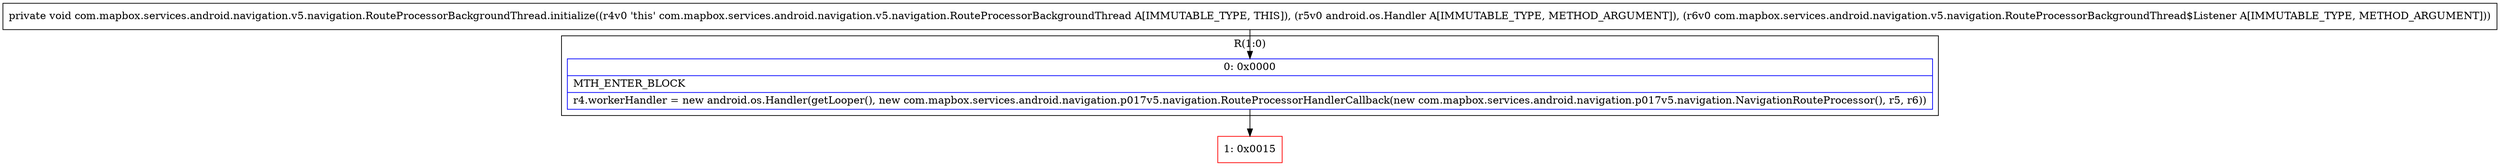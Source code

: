 digraph "CFG forcom.mapbox.services.android.navigation.v5.navigation.RouteProcessorBackgroundThread.initialize(Landroid\/os\/Handler;Lcom\/mapbox\/services\/android\/navigation\/v5\/navigation\/RouteProcessorBackgroundThread$Listener;)V" {
subgraph cluster_Region_1147467664 {
label = "R(1:0)";
node [shape=record,color=blue];
Node_0 [shape=record,label="{0\:\ 0x0000|MTH_ENTER_BLOCK\l|r4.workerHandler = new android.os.Handler(getLooper(), new com.mapbox.services.android.navigation.p017v5.navigation.RouteProcessorHandlerCallback(new com.mapbox.services.android.navigation.p017v5.navigation.NavigationRouteProcessor(), r5, r6))\l}"];
}
Node_1 [shape=record,color=red,label="{1\:\ 0x0015}"];
MethodNode[shape=record,label="{private void com.mapbox.services.android.navigation.v5.navigation.RouteProcessorBackgroundThread.initialize((r4v0 'this' com.mapbox.services.android.navigation.v5.navigation.RouteProcessorBackgroundThread A[IMMUTABLE_TYPE, THIS]), (r5v0 android.os.Handler A[IMMUTABLE_TYPE, METHOD_ARGUMENT]), (r6v0 com.mapbox.services.android.navigation.v5.navigation.RouteProcessorBackgroundThread$Listener A[IMMUTABLE_TYPE, METHOD_ARGUMENT])) }"];
MethodNode -> Node_0;
Node_0 -> Node_1;
}

